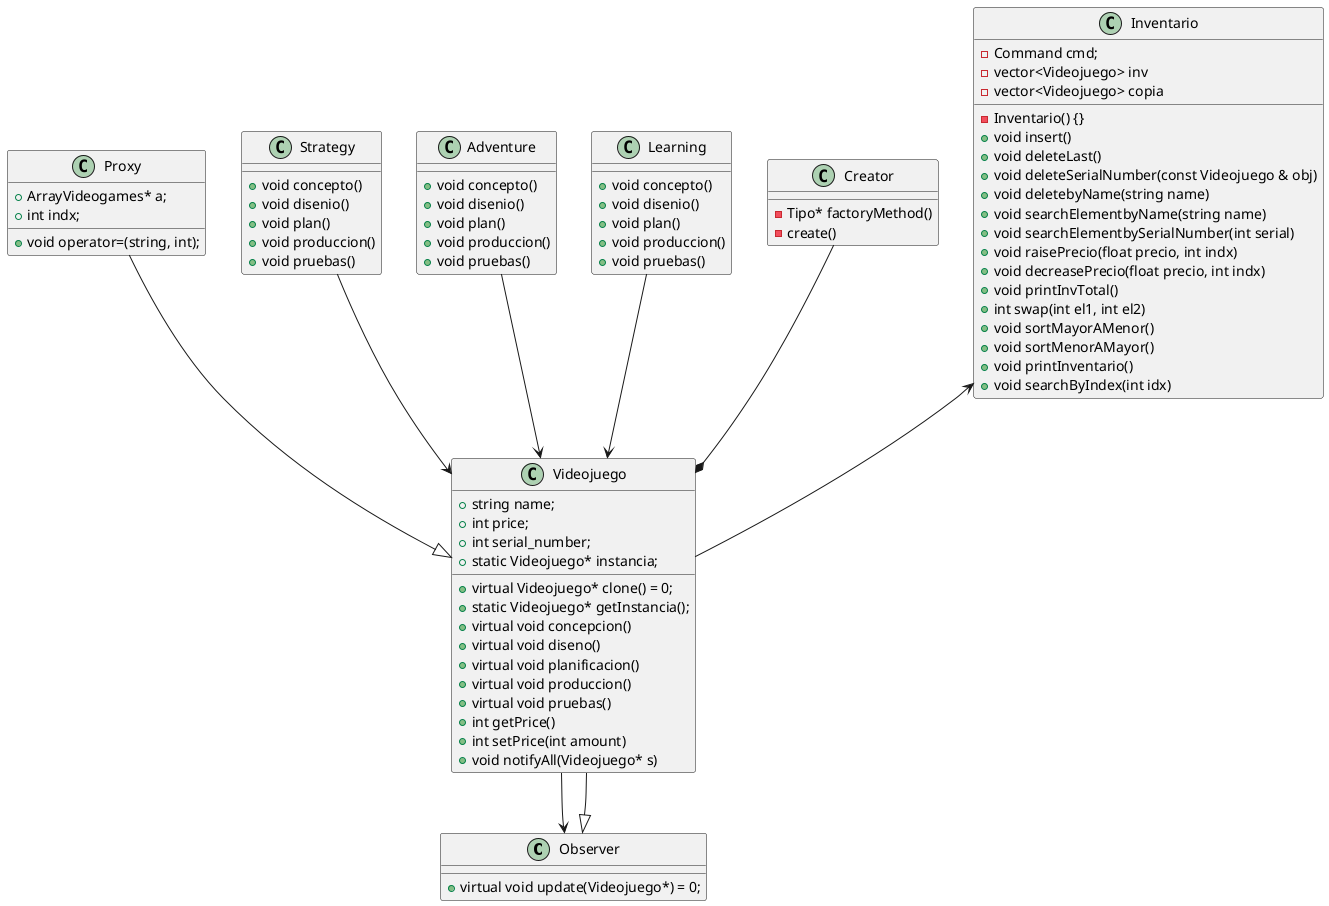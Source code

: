 @startuml

class Observer {
    +virtual void update(Videojuego*) = 0;
}

class Proxy {
    +ArrayVideogames* a;
    +int indx;
    +void operator=(string, int);
}

class Videojuego {
    +string name;
    +int price;
    +int serial_number;
    +static Videojuego* instancia;
    +virtual Videojuego* clone() = 0;
    +static Videojuego* getInstancia();
    +virtual void concepcion()
    +virtual void diseno()
    +virtual void planificacion()
    +virtual void produccion()
    +virtual void pruebas()
    +int getPrice()
    +int setPrice(int amount)
    +void notifyAll(Videojuego* s)
}

class Strategy{
    +void concepto()
    +void disenio()
    +void plan()
    +void produccion()
    +void pruebas()
}

class Adventure{
    +void concepto()
    +void disenio()
    +void plan()
    +void produccion()
    +void pruebas()
}

class Learning{
    +void concepto()
    +void disenio()
    +void plan()
    +void produccion()
    +void pruebas()
}

class Creator {
    -Tipo* factoryMethod()
    -create()
}

class Inventario {
    -Command cmd;
    -vector<Videojuego> inv
    -vector<Videojuego> copia
    -Inventario() {}
    +void insert()
    +void deleteLast()
    +void deleteSerialNumber(const Videojuego & obj)
    +void deletebyName(string name)
    +void searchElementbyName(string name)
    +void searchElementbySerialNumber(int serial)
    +void raisePrecio(float precio, int indx)
    +void decreasePrecio(float precio, int indx)
    +void printInvTotal()
    +int swap(int el1, int el2)
    +void sortMayorAMenor()
    +void sortMenorAMayor()
    +void printInventario()
    +void searchByIndex(int idx)
}


Strategy --> Videojuego
Adventure --> Videojuego
Learning --> Videojuego
Videojuego --> Observer
Inventario <-- Videojuego
Creator --* Videojuego
Videojuego --|> Observer
Proxy --|> Videojuego

@enduml